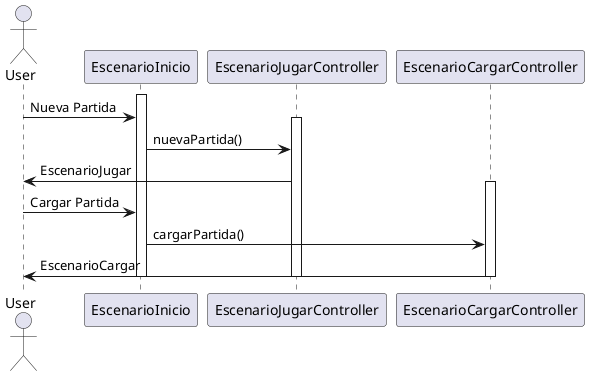 @startuml
'https://plantuml.com/sequence-diagram

actor User
participant EscenarioInicio
participant EscenarioJugarController
participant EscenarioCargarController

activate EscenarioInicio
User -> EscenarioInicio: Nueva Partida

activate EscenarioJugarController
EscenarioInicio -> EscenarioJugarController: nuevaPartida()
EscenarioJugarController -> User: EscenarioJugar

activate EscenarioCargarController
User -> EscenarioInicio: Cargar Partida
EscenarioInicio -> EscenarioCargarController: cargarPartida()
EscenarioCargarController -> User: EscenarioCargar

deactivate EscenarioInicio
deactivate EscenarioCargarController
deactivate EscenarioJugarController
@enduml